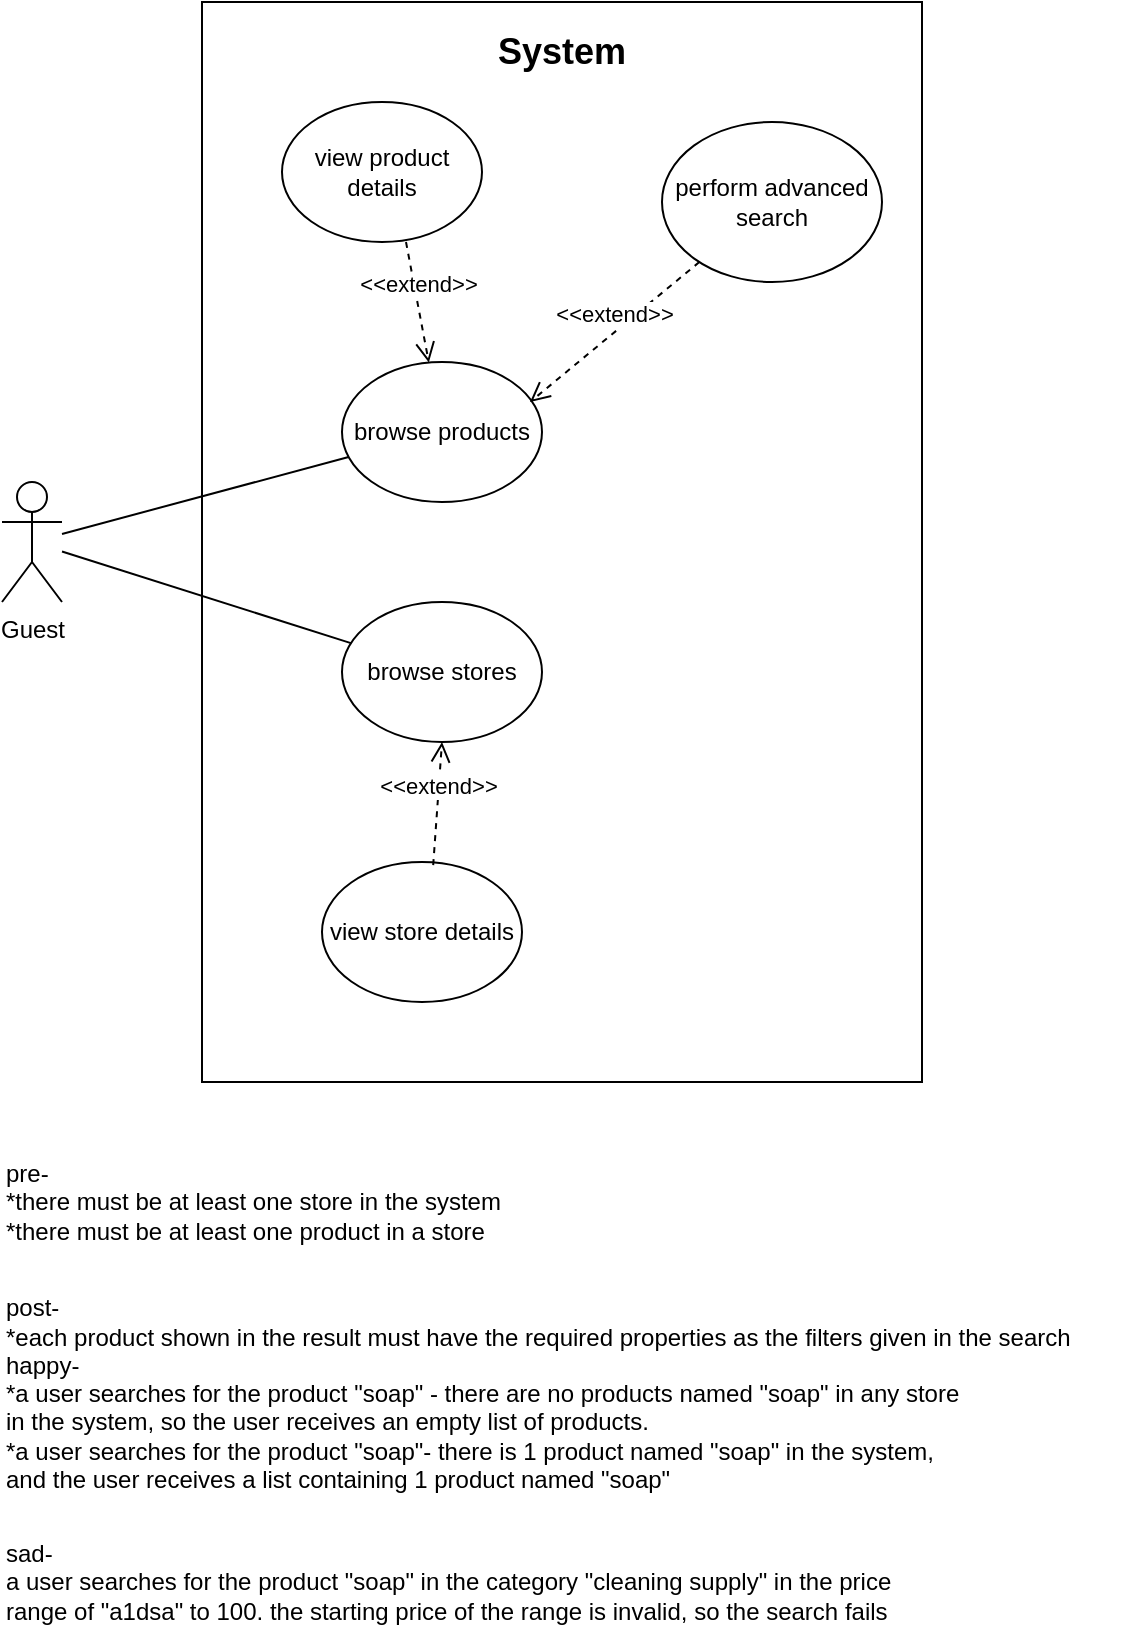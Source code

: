 <mxfile version="14.6.1" type="device"><diagram id="oCujEnGUw411HfFVTOEQ" name="Page-1"><mxGraphModel dx="1038" dy="580" grid="1" gridSize="10" guides="1" tooltips="1" connect="1" arrows="1" fold="1" page="1" pageScale="1" pageWidth="850" pageHeight="1100" math="0" shadow="0"><root><mxCell id="0"/><mxCell id="1" parent="0"/><mxCell id="9z8j1DzPgOugizWRkvzX-1" value="Guest" style="shape=umlActor;verticalLabelPosition=bottom;verticalAlign=top;html=1;outlineConnect=0;" parent="1" vertex="1"><mxGeometry x="80" y="360" width="30" height="60" as="geometry"/></mxCell><mxCell id="9z8j1DzPgOugizWRkvzX-2" value="" style="rounded=0;whiteSpace=wrap;html=1;" parent="1" vertex="1"><mxGeometry x="180" y="120" width="360" height="540" as="geometry"/></mxCell><mxCell id="9z8j1DzPgOugizWRkvzX-3" value="&lt;font style=&quot;font-size: 18px&quot;&gt;&lt;b&gt;System&lt;/b&gt;&lt;/font&gt;" style="text;html=1;strokeColor=none;fillColor=none;align=center;verticalAlign=middle;whiteSpace=wrap;rounded=0;" parent="1" vertex="1"><mxGeometry x="330" y="130" width="60" height="30" as="geometry"/></mxCell><mxCell id="9z8j1DzPgOugizWRkvzX-4" value="browse stores" style="ellipse;whiteSpace=wrap;html=1;" parent="1" vertex="1"><mxGeometry x="250" y="420" width="100" height="70" as="geometry"/></mxCell><mxCell id="9z8j1DzPgOugizWRkvzX-5" value="browse products" style="ellipse;whiteSpace=wrap;html=1;" parent="1" vertex="1"><mxGeometry x="250" y="300" width="100" height="70" as="geometry"/></mxCell><mxCell id="9z8j1DzPgOugizWRkvzX-6" value="view product details" style="ellipse;whiteSpace=wrap;html=1;" parent="1" vertex="1"><mxGeometry x="220" y="170" width="100" height="70" as="geometry"/></mxCell><mxCell id="9z8j1DzPgOugizWRkvzX-7" value="perform advanced search" style="ellipse;whiteSpace=wrap;html=1;" parent="1" vertex="1"><mxGeometry x="410" y="180" width="110" height="80" as="geometry"/></mxCell><mxCell id="9z8j1DzPgOugizWRkvzX-8" value="&amp;lt;&amp;lt;extend&amp;gt;&amp;gt;" style="html=1;verticalAlign=bottom;endArrow=open;dashed=1;endSize=8;entryX=0.94;entryY=0.286;entryDx=0;entryDy=0;entryPerimeter=0;" parent="1" source="9z8j1DzPgOugizWRkvzX-7" target="9z8j1DzPgOugizWRkvzX-5" edge="1"><mxGeometry relative="1" as="geometry"><mxPoint x="480" y="340" as="sourcePoint"/><mxPoint x="400" y="340" as="targetPoint"/></mxGeometry></mxCell><mxCell id="9z8j1DzPgOugizWRkvzX-9" value="" style="endArrow=none;html=1;" parent="1" source="9z8j1DzPgOugizWRkvzX-1" target="9z8j1DzPgOugizWRkvzX-5" edge="1"><mxGeometry width="50" height="50" relative="1" as="geometry"><mxPoint x="170" y="390" as="sourcePoint"/><mxPoint x="220" y="340" as="targetPoint"/></mxGeometry></mxCell><mxCell id="9z8j1DzPgOugizWRkvzX-11" value="&amp;lt;&amp;lt;extend&amp;gt;&amp;gt;" style="html=1;verticalAlign=bottom;endArrow=open;dashed=1;endSize=8;exitX=0.62;exitY=1;exitDx=0;exitDy=0;exitPerimeter=0;" parent="1" source="9z8j1DzPgOugizWRkvzX-6" target="9z8j1DzPgOugizWRkvzX-5" edge="1"><mxGeometry relative="1" as="geometry"><mxPoint x="427.18" y="249.76" as="sourcePoint"/><mxPoint x="354" y="280.02" as="targetPoint"/></mxGeometry></mxCell><mxCell id="9z8j1DzPgOugizWRkvzX-12" value="" style="endArrow=none;html=1;" parent="1" source="9z8j1DzPgOugizWRkvzX-1" target="9z8j1DzPgOugizWRkvzX-4" edge="1"><mxGeometry width="50" height="50" relative="1" as="geometry"><mxPoint x="130" y="299.611" as="sourcePoint"/><mxPoint x="260.031" y="296.24" as="targetPoint"/></mxGeometry></mxCell><mxCell id="9z8j1DzPgOugizWRkvzX-13" value="view store details" style="ellipse;whiteSpace=wrap;html=1;" parent="1" vertex="1"><mxGeometry x="240" y="550" width="100" height="70" as="geometry"/></mxCell><mxCell id="9z8j1DzPgOugizWRkvzX-14" value="&amp;lt;&amp;lt;extend&amp;gt;&amp;gt;" style="html=1;verticalAlign=bottom;endArrow=open;dashed=1;endSize=8;exitX=0.556;exitY=0.022;exitDx=0;exitDy=0;exitPerimeter=0;entryX=0.5;entryY=1;entryDx=0;entryDy=0;" parent="1" source="9z8j1DzPgOugizWRkvzX-13" target="9z8j1DzPgOugizWRkvzX-4" edge="1"><mxGeometry relative="1" as="geometry"><mxPoint x="390.0" y="550" as="sourcePoint"/><mxPoint x="401.416" y="610.305" as="targetPoint"/></mxGeometry></mxCell><mxCell id="D6i_LvRV0qUkYflIh0kM-1" value="pre-&lt;br&gt;*there must be at least one store in the system&lt;br&gt;*there must be at least one product in a store" style="text;html=1;strokeColor=none;fillColor=none;align=left;verticalAlign=middle;whiteSpace=wrap;rounded=0;" vertex="1" parent="1"><mxGeometry x="80" y="710" width="490" height="20" as="geometry"/></mxCell><mxCell id="D6i_LvRV0qUkYflIh0kM-2" value="&lt;div&gt;&lt;span&gt;post-&lt;/span&gt;&lt;/div&gt;&lt;div&gt;&lt;span&gt;*each product shown in the result must have the required properties as the filters given in the search&lt;/span&gt;&lt;/div&gt;" style="text;html=1;strokeColor=none;fillColor=none;align=left;verticalAlign=middle;whiteSpace=wrap;rounded=0;" vertex="1" parent="1"><mxGeometry x="80" y="770" width="570" height="20" as="geometry"/></mxCell><mxCell id="D6i_LvRV0qUkYflIh0kM-3" value="happy-&lt;br&gt;*a user searches for the product &quot;soap&quot; - there are no products named &quot;soap&quot; in any store in the system, so the user receives an empty list of products.&lt;br&gt;*a user searches for the product &quot;soap&quot;- there is 1 product named &quot;soap&quot; in the system, and the user receives a list containing 1 product named &quot;soap&quot;" style="text;html=1;strokeColor=none;fillColor=none;align=left;verticalAlign=middle;whiteSpace=wrap;rounded=0;" vertex="1" parent="1"><mxGeometry x="80" y="820" width="480" height="20" as="geometry"/></mxCell><mxCell id="D6i_LvRV0qUkYflIh0kM-4" value="sad-&lt;br&gt;a user searches for the product &quot;soap&quot; in the category &quot;cleaning supply&quot; in the price range of &quot;a1dsa&quot; to 100. the starting price of the range is invalid, so the search fails" style="text;html=1;strokeColor=none;fillColor=none;align=left;verticalAlign=middle;whiteSpace=wrap;rounded=0;" vertex="1" parent="1"><mxGeometry x="80" y="900" width="460" height="20" as="geometry"/></mxCell></root></mxGraphModel></diagram></mxfile>